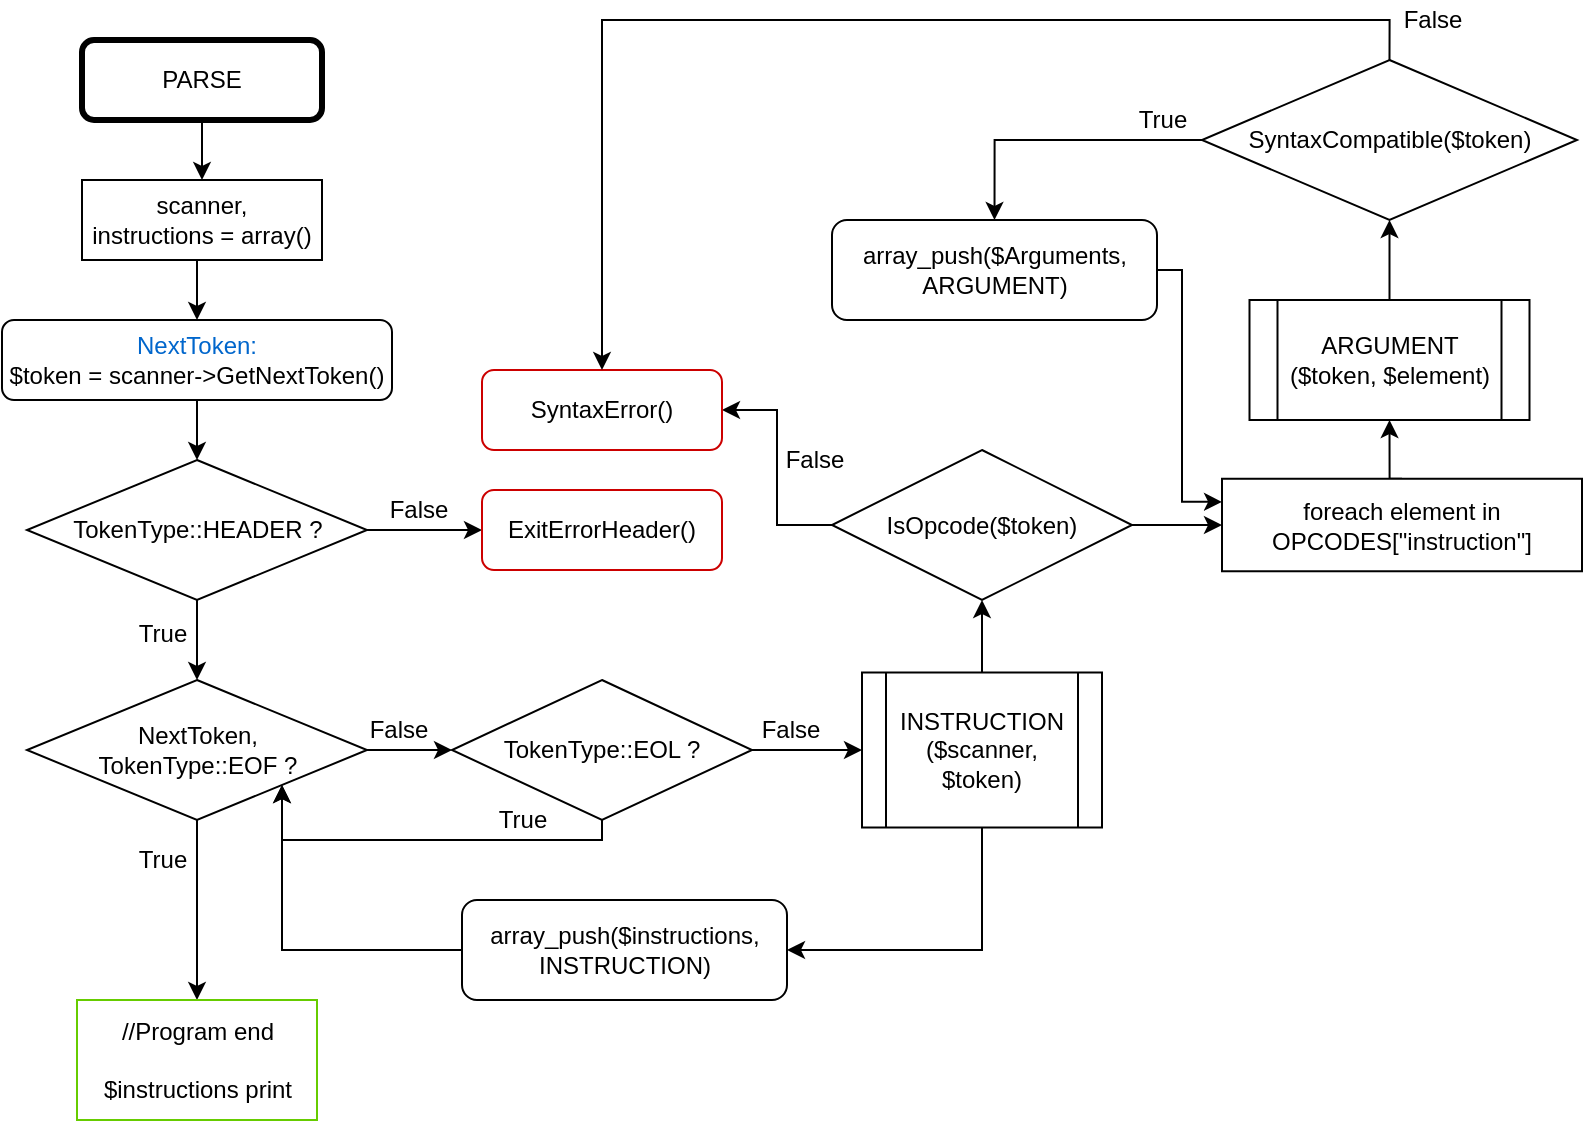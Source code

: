 <mxfile version="13.9.9" type="device"><diagram id="C5RBs43oDa-KdzZeNtuy" name="Page-1"><mxGraphModel dx="865" dy="500" grid="1" gridSize="10" guides="1" tooltips="1" connect="1" arrows="1" fold="1" page="1" pageScale="1" pageWidth="827" pageHeight="1169" math="0" shadow="0"><root><mxCell id="WIyWlLk6GJQsqaUBKTNV-0"/><mxCell id="WIyWlLk6GJQsqaUBKTNV-1" parent="WIyWlLk6GJQsqaUBKTNV-0"/><mxCell id="TRUqg8zeJekEbjA5XTeL-3" style="edgeStyle=orthogonalEdgeStyle;rounded=0;orthogonalLoop=1;jettySize=auto;html=1;exitX=0.5;exitY=1;exitDx=0;exitDy=0;entryX=0.5;entryY=0;entryDx=0;entryDy=0;" edge="1" parent="WIyWlLk6GJQsqaUBKTNV-1" source="WIyWlLk6GJQsqaUBKTNV-3" target="TRUqg8zeJekEbjA5XTeL-2"><mxGeometry relative="1" as="geometry"/></mxCell><mxCell id="WIyWlLk6GJQsqaUBKTNV-3" value="PARSE" style="rounded=1;whiteSpace=wrap;html=1;fontSize=12;glass=0;strokeWidth=3;shadow=0;" parent="WIyWlLk6GJQsqaUBKTNV-1" vertex="1"><mxGeometry x="60" y="30" width="120" height="40" as="geometry"/></mxCell><mxCell id="TRUqg8zeJekEbjA5XTeL-5" style="edgeStyle=orthogonalEdgeStyle;rounded=0;orthogonalLoop=1;jettySize=auto;html=1;exitX=0.5;exitY=1;exitDx=0;exitDy=0;entryX=0.5;entryY=0;entryDx=0;entryDy=0;" edge="1" parent="WIyWlLk6GJQsqaUBKTNV-1" source="TRUqg8zeJekEbjA5XTeL-2" target="TRUqg8zeJekEbjA5XTeL-4"><mxGeometry relative="1" as="geometry"/></mxCell><mxCell id="TRUqg8zeJekEbjA5XTeL-2" value="scanner,&lt;br&gt;instructions = array()" style="rounded=0;whiteSpace=wrap;html=1;" vertex="1" parent="WIyWlLk6GJQsqaUBKTNV-1"><mxGeometry x="60" y="100" width="120" height="40" as="geometry"/></mxCell><mxCell id="TRUqg8zeJekEbjA5XTeL-8" style="edgeStyle=orthogonalEdgeStyle;rounded=0;orthogonalLoop=1;jettySize=auto;html=1;exitX=0.5;exitY=1;exitDx=0;exitDy=0;entryX=0.5;entryY=0;entryDx=0;entryDy=0;" edge="1" parent="WIyWlLk6GJQsqaUBKTNV-1" source="TRUqg8zeJekEbjA5XTeL-4" target="TRUqg8zeJekEbjA5XTeL-7"><mxGeometry relative="1" as="geometry"/></mxCell><mxCell id="TRUqg8zeJekEbjA5XTeL-4" value="&lt;font color=&quot;#0066cc&quot;&gt;NextToken:&lt;/font&gt;&lt;br&gt;$token = scanner-&amp;gt;GetNextToken()" style="rounded=1;whiteSpace=wrap;html=1;" vertex="1" parent="WIyWlLk6GJQsqaUBKTNV-1"><mxGeometry x="20" y="170" width="195" height="40" as="geometry"/></mxCell><mxCell id="TRUqg8zeJekEbjA5XTeL-10" style="edgeStyle=orthogonalEdgeStyle;rounded=0;orthogonalLoop=1;jettySize=auto;html=1;exitX=1;exitY=0.5;exitDx=0;exitDy=0;entryX=0;entryY=0.5;entryDx=0;entryDy=0;" edge="1" parent="WIyWlLk6GJQsqaUBKTNV-1" source="TRUqg8zeJekEbjA5XTeL-7" target="TRUqg8zeJekEbjA5XTeL-9"><mxGeometry relative="1" as="geometry"/></mxCell><mxCell id="TRUqg8zeJekEbjA5XTeL-13" style="edgeStyle=orthogonalEdgeStyle;rounded=0;orthogonalLoop=1;jettySize=auto;html=1;exitX=0.5;exitY=1;exitDx=0;exitDy=0;entryX=0.5;entryY=0;entryDx=0;entryDy=0;" edge="1" parent="WIyWlLk6GJQsqaUBKTNV-1" source="TRUqg8zeJekEbjA5XTeL-7" target="TRUqg8zeJekEbjA5XTeL-12"><mxGeometry relative="1" as="geometry"/></mxCell><mxCell id="TRUqg8zeJekEbjA5XTeL-7" value="TokenType::HEADER ?" style="rhombus;whiteSpace=wrap;html=1;" vertex="1" parent="WIyWlLk6GJQsqaUBKTNV-1"><mxGeometry x="32.5" y="240" width="170" height="70" as="geometry"/></mxCell><mxCell id="TRUqg8zeJekEbjA5XTeL-9" value="ExitErrorHeader()" style="rounded=1;whiteSpace=wrap;html=1;strokeColor=#CC0000;" vertex="1" parent="WIyWlLk6GJQsqaUBKTNV-1"><mxGeometry x="260" y="255" width="120" height="40" as="geometry"/></mxCell><mxCell id="TRUqg8zeJekEbjA5XTeL-11" value="False" style="text;html=1;align=center;verticalAlign=middle;resizable=0;points=[];autosize=1;" vertex="1" parent="WIyWlLk6GJQsqaUBKTNV-1"><mxGeometry x="202.5" y="255" width="50" height="20" as="geometry"/></mxCell><mxCell id="TRUqg8zeJekEbjA5XTeL-18" style="edgeStyle=orthogonalEdgeStyle;rounded=0;orthogonalLoop=1;jettySize=auto;html=1;exitX=1;exitY=0.5;exitDx=0;exitDy=0;entryX=0;entryY=0.5;entryDx=0;entryDy=0;" edge="1" parent="WIyWlLk6GJQsqaUBKTNV-1" source="TRUqg8zeJekEbjA5XTeL-12" target="TRUqg8zeJekEbjA5XTeL-17"><mxGeometry relative="1" as="geometry"/></mxCell><mxCell id="TRUqg8zeJekEbjA5XTeL-21" style="edgeStyle=orthogonalEdgeStyle;rounded=0;orthogonalLoop=1;jettySize=auto;html=1;exitX=0.5;exitY=1;exitDx=0;exitDy=0;entryX=0.5;entryY=0;entryDx=0;entryDy=0;" edge="1" parent="WIyWlLk6GJQsqaUBKTNV-1" source="TRUqg8zeJekEbjA5XTeL-12" target="TRUqg8zeJekEbjA5XTeL-20"><mxGeometry relative="1" as="geometry"/></mxCell><mxCell id="TRUqg8zeJekEbjA5XTeL-12" value="NextToken,&lt;br&gt;TokenType::EOF ?" style="rhombus;whiteSpace=wrap;html=1;" vertex="1" parent="WIyWlLk6GJQsqaUBKTNV-1"><mxGeometry x="32.5" y="350" width="170" height="70" as="geometry"/></mxCell><mxCell id="TRUqg8zeJekEbjA5XTeL-14" value="True" style="text;html=1;align=center;verticalAlign=middle;resizable=0;points=[];autosize=1;" vertex="1" parent="WIyWlLk6GJQsqaUBKTNV-1"><mxGeometry x="80" y="317" width="40" height="20" as="geometry"/></mxCell><mxCell id="TRUqg8zeJekEbjA5XTeL-23" style="edgeStyle=orthogonalEdgeStyle;rounded=0;orthogonalLoop=1;jettySize=auto;html=1;exitX=0.5;exitY=1;exitDx=0;exitDy=0;entryX=1;entryY=1;entryDx=0;entryDy=0;" edge="1" parent="WIyWlLk6GJQsqaUBKTNV-1" source="TRUqg8zeJekEbjA5XTeL-17" target="TRUqg8zeJekEbjA5XTeL-12"><mxGeometry relative="1" as="geometry"><Array as="points"><mxPoint x="320" y="430"/><mxPoint x="160" y="430"/></Array></mxGeometry></mxCell><mxCell id="TRUqg8zeJekEbjA5XTeL-26" style="edgeStyle=orthogonalEdgeStyle;rounded=0;orthogonalLoop=1;jettySize=auto;html=1;exitX=1;exitY=0.5;exitDx=0;exitDy=0;entryX=0;entryY=0.5;entryDx=0;entryDy=0;" edge="1" parent="WIyWlLk6GJQsqaUBKTNV-1" source="TRUqg8zeJekEbjA5XTeL-17" target="TRUqg8zeJekEbjA5XTeL-25"><mxGeometry relative="1" as="geometry"/></mxCell><mxCell id="TRUqg8zeJekEbjA5XTeL-17" value="TokenType::EOL ?" style="rhombus;whiteSpace=wrap;html=1;" vertex="1" parent="WIyWlLk6GJQsqaUBKTNV-1"><mxGeometry x="245" y="350" width="150" height="70" as="geometry"/></mxCell><mxCell id="TRUqg8zeJekEbjA5XTeL-19" value="False" style="text;html=1;align=center;verticalAlign=middle;resizable=0;points=[];autosize=1;" vertex="1" parent="WIyWlLk6GJQsqaUBKTNV-1"><mxGeometry x="193" y="365" width="50" height="20" as="geometry"/></mxCell><mxCell id="TRUqg8zeJekEbjA5XTeL-20" value="//Program end&lt;br&gt;&lt;br&gt;$instructions print" style="rounded=0;whiteSpace=wrap;html=1;strokeColor=#66CC00;" vertex="1" parent="WIyWlLk6GJQsqaUBKTNV-1"><mxGeometry x="57.5" y="510" width="120" height="60" as="geometry"/></mxCell><mxCell id="TRUqg8zeJekEbjA5XTeL-22" value="True" style="text;html=1;align=center;verticalAlign=middle;resizable=0;points=[];autosize=1;" vertex="1" parent="WIyWlLk6GJQsqaUBKTNV-1"><mxGeometry x="80" y="430" width="40" height="20" as="geometry"/></mxCell><mxCell id="TRUqg8zeJekEbjA5XTeL-24" value="True" style="text;html=1;align=center;verticalAlign=middle;resizable=0;points=[];autosize=1;" vertex="1" parent="WIyWlLk6GJQsqaUBKTNV-1"><mxGeometry x="260" y="410" width="40" height="20" as="geometry"/></mxCell><mxCell id="TRUqg8zeJekEbjA5XTeL-32" style="edgeStyle=orthogonalEdgeStyle;rounded=0;orthogonalLoop=1;jettySize=auto;html=1;exitX=0.5;exitY=1;exitDx=0;exitDy=0;entryX=1;entryY=0.5;entryDx=0;entryDy=0;" edge="1" parent="WIyWlLk6GJQsqaUBKTNV-1" source="TRUqg8zeJekEbjA5XTeL-25" target="TRUqg8zeJekEbjA5XTeL-30"><mxGeometry relative="1" as="geometry"/></mxCell><mxCell id="TRUqg8zeJekEbjA5XTeL-35" style="edgeStyle=orthogonalEdgeStyle;rounded=0;orthogonalLoop=1;jettySize=auto;html=1;exitX=0.5;exitY=0;exitDx=0;exitDy=0;entryX=0.5;entryY=1;entryDx=0;entryDy=0;" edge="1" parent="WIyWlLk6GJQsqaUBKTNV-1" source="TRUqg8zeJekEbjA5XTeL-25" target="TRUqg8zeJekEbjA5XTeL-34"><mxGeometry relative="1" as="geometry"/></mxCell><mxCell id="TRUqg8zeJekEbjA5XTeL-25" value="INSTRUCTION&lt;br&gt;($scanner,&lt;br&gt;$token)" style="shape=process;whiteSpace=wrap;html=1;backgroundOutline=1;" vertex="1" parent="WIyWlLk6GJQsqaUBKTNV-1"><mxGeometry x="450" y="346.25" width="120" height="77.5" as="geometry"/></mxCell><mxCell id="TRUqg8zeJekEbjA5XTeL-27" value="False" style="text;html=1;align=center;verticalAlign=middle;resizable=0;points=[];autosize=1;" vertex="1" parent="WIyWlLk6GJQsqaUBKTNV-1"><mxGeometry x="389" y="365" width="50" height="20" as="geometry"/></mxCell><mxCell id="TRUqg8zeJekEbjA5XTeL-31" style="edgeStyle=orthogonalEdgeStyle;rounded=0;orthogonalLoop=1;jettySize=auto;html=1;entryX=1;entryY=1;entryDx=0;entryDy=0;" edge="1" parent="WIyWlLk6GJQsqaUBKTNV-1" source="TRUqg8zeJekEbjA5XTeL-30" target="TRUqg8zeJekEbjA5XTeL-12"><mxGeometry relative="1" as="geometry"/></mxCell><mxCell id="TRUqg8zeJekEbjA5XTeL-30" value="array_push($instructions,&lt;br&gt;INSTRUCTION)" style="rounded=1;whiteSpace=wrap;html=1;" vertex="1" parent="WIyWlLk6GJQsqaUBKTNV-1"><mxGeometry x="250" y="460" width="162.5" height="50" as="geometry"/></mxCell><mxCell id="TRUqg8zeJekEbjA5XTeL-37" style="edgeStyle=orthogonalEdgeStyle;rounded=0;orthogonalLoop=1;jettySize=auto;html=1;exitX=0;exitY=0.5;exitDx=0;exitDy=0;entryX=1;entryY=0.5;entryDx=0;entryDy=0;" edge="1" parent="WIyWlLk6GJQsqaUBKTNV-1" source="TRUqg8zeJekEbjA5XTeL-34" target="TRUqg8zeJekEbjA5XTeL-36"><mxGeometry relative="1" as="geometry"/></mxCell><mxCell id="TRUqg8zeJekEbjA5XTeL-42" style="edgeStyle=orthogonalEdgeStyle;rounded=0;orthogonalLoop=1;jettySize=auto;html=1;exitX=1;exitY=0.5;exitDx=0;exitDy=0;entryX=0;entryY=0.5;entryDx=0;entryDy=0;" edge="1" parent="WIyWlLk6GJQsqaUBKTNV-1" source="TRUqg8zeJekEbjA5XTeL-34" target="TRUqg8zeJekEbjA5XTeL-40"><mxGeometry relative="1" as="geometry"/></mxCell><mxCell id="TRUqg8zeJekEbjA5XTeL-34" value="IsOpcode($token)" style="rhombus;whiteSpace=wrap;html=1;" vertex="1" parent="WIyWlLk6GJQsqaUBKTNV-1"><mxGeometry x="435" y="235" width="150" height="75" as="geometry"/></mxCell><mxCell id="TRUqg8zeJekEbjA5XTeL-36" value="SyntaxError()" style="rounded=1;whiteSpace=wrap;html=1;strokeColor=#CC0000;" vertex="1" parent="WIyWlLk6GJQsqaUBKTNV-1"><mxGeometry x="260" y="195" width="120" height="40" as="geometry"/></mxCell><mxCell id="TRUqg8zeJekEbjA5XTeL-38" value="False" style="text;html=1;align=center;verticalAlign=middle;resizable=0;points=[];autosize=1;" vertex="1" parent="WIyWlLk6GJQsqaUBKTNV-1"><mxGeometry x="401" y="230" width="50" height="20" as="geometry"/></mxCell><mxCell id="TRUqg8zeJekEbjA5XTeL-46" style="edgeStyle=orthogonalEdgeStyle;rounded=0;orthogonalLoop=1;jettySize=auto;html=1;exitX=0.5;exitY=0;exitDx=0;exitDy=0;entryX=0.5;entryY=1;entryDx=0;entryDy=0;" edge="1" parent="WIyWlLk6GJQsqaUBKTNV-1" source="TRUqg8zeJekEbjA5XTeL-40" target="TRUqg8zeJekEbjA5XTeL-45"><mxGeometry relative="1" as="geometry"/></mxCell><mxCell id="TRUqg8zeJekEbjA5XTeL-40" value="foreach element in&lt;br&gt;OPCODES[&quot;instruction&quot;]" style="rounded=0;whiteSpace=wrap;html=1;strokeColor=#000000;strokeWidth=1;" vertex="1" parent="WIyWlLk6GJQsqaUBKTNV-1"><mxGeometry x="630" y="249.38" width="180" height="46.25" as="geometry"/></mxCell><mxCell id="TRUqg8zeJekEbjA5XTeL-49" style="edgeStyle=orthogonalEdgeStyle;rounded=0;orthogonalLoop=1;jettySize=auto;html=1;exitX=0.5;exitY=0;exitDx=0;exitDy=0;entryX=0.5;entryY=1;entryDx=0;entryDy=0;" edge="1" parent="WIyWlLk6GJQsqaUBKTNV-1" source="TRUqg8zeJekEbjA5XTeL-45" target="TRUqg8zeJekEbjA5XTeL-48"><mxGeometry relative="1" as="geometry"/></mxCell><mxCell id="TRUqg8zeJekEbjA5XTeL-45" value="ARGUMENT&lt;br&gt;($token, $element)" style="shape=process;whiteSpace=wrap;html=1;backgroundOutline=1;strokeColor=#000000;strokeWidth=1;" vertex="1" parent="WIyWlLk6GJQsqaUBKTNV-1"><mxGeometry x="643.75" y="160" width="140" height="60" as="geometry"/></mxCell><mxCell id="TRUqg8zeJekEbjA5XTeL-50" style="edgeStyle=orthogonalEdgeStyle;rounded=0;orthogonalLoop=1;jettySize=auto;html=1;exitX=0.5;exitY=0;exitDx=0;exitDy=0;entryX=0.5;entryY=0;entryDx=0;entryDy=0;" edge="1" parent="WIyWlLk6GJQsqaUBKTNV-1" source="TRUqg8zeJekEbjA5XTeL-48" target="TRUqg8zeJekEbjA5XTeL-36"><mxGeometry relative="1" as="geometry"/></mxCell><mxCell id="TRUqg8zeJekEbjA5XTeL-60" style="edgeStyle=orthogonalEdgeStyle;rounded=0;orthogonalLoop=1;jettySize=auto;html=1;exitX=0;exitY=0.5;exitDx=0;exitDy=0;entryX=0.5;entryY=0;entryDx=0;entryDy=0;" edge="1" parent="WIyWlLk6GJQsqaUBKTNV-1" source="TRUqg8zeJekEbjA5XTeL-48" target="TRUqg8zeJekEbjA5XTeL-54"><mxGeometry relative="1" as="geometry"/></mxCell><mxCell id="TRUqg8zeJekEbjA5XTeL-48" value="SyntaxCompatible($token)" style="rhombus;whiteSpace=wrap;html=1;strokeColor=#000000;strokeWidth=1;" vertex="1" parent="WIyWlLk6GJQsqaUBKTNV-1"><mxGeometry x="620" y="40" width="187.5" height="80" as="geometry"/></mxCell><mxCell id="TRUqg8zeJekEbjA5XTeL-51" value="False" style="text;html=1;align=center;verticalAlign=middle;resizable=0;points=[];autosize=1;" vertex="1" parent="WIyWlLk6GJQsqaUBKTNV-1"><mxGeometry x="710" y="10" width="50" height="20" as="geometry"/></mxCell><mxCell id="TRUqg8zeJekEbjA5XTeL-61" style="edgeStyle=orthogonalEdgeStyle;rounded=0;orthogonalLoop=1;jettySize=auto;html=1;exitX=1;exitY=0.5;exitDx=0;exitDy=0;entryX=0;entryY=0.25;entryDx=0;entryDy=0;" edge="1" parent="WIyWlLk6GJQsqaUBKTNV-1" source="TRUqg8zeJekEbjA5XTeL-54" target="TRUqg8zeJekEbjA5XTeL-40"><mxGeometry relative="1" as="geometry"><Array as="points"><mxPoint x="610" y="145"/><mxPoint x="610" y="261"/></Array></mxGeometry></mxCell><mxCell id="TRUqg8zeJekEbjA5XTeL-54" value="array_push($Arguments,&lt;br&gt;ARGUMENT)" style="rounded=1;whiteSpace=wrap;html=1;" vertex="1" parent="WIyWlLk6GJQsqaUBKTNV-1"><mxGeometry x="435" y="120" width="162.5" height="50" as="geometry"/></mxCell><mxCell id="TRUqg8zeJekEbjA5XTeL-56" value="True" style="text;html=1;align=center;verticalAlign=middle;resizable=0;points=[];autosize=1;" vertex="1" parent="WIyWlLk6GJQsqaUBKTNV-1"><mxGeometry x="580" y="60" width="40" height="20" as="geometry"/></mxCell></root></mxGraphModel></diagram></mxfile>